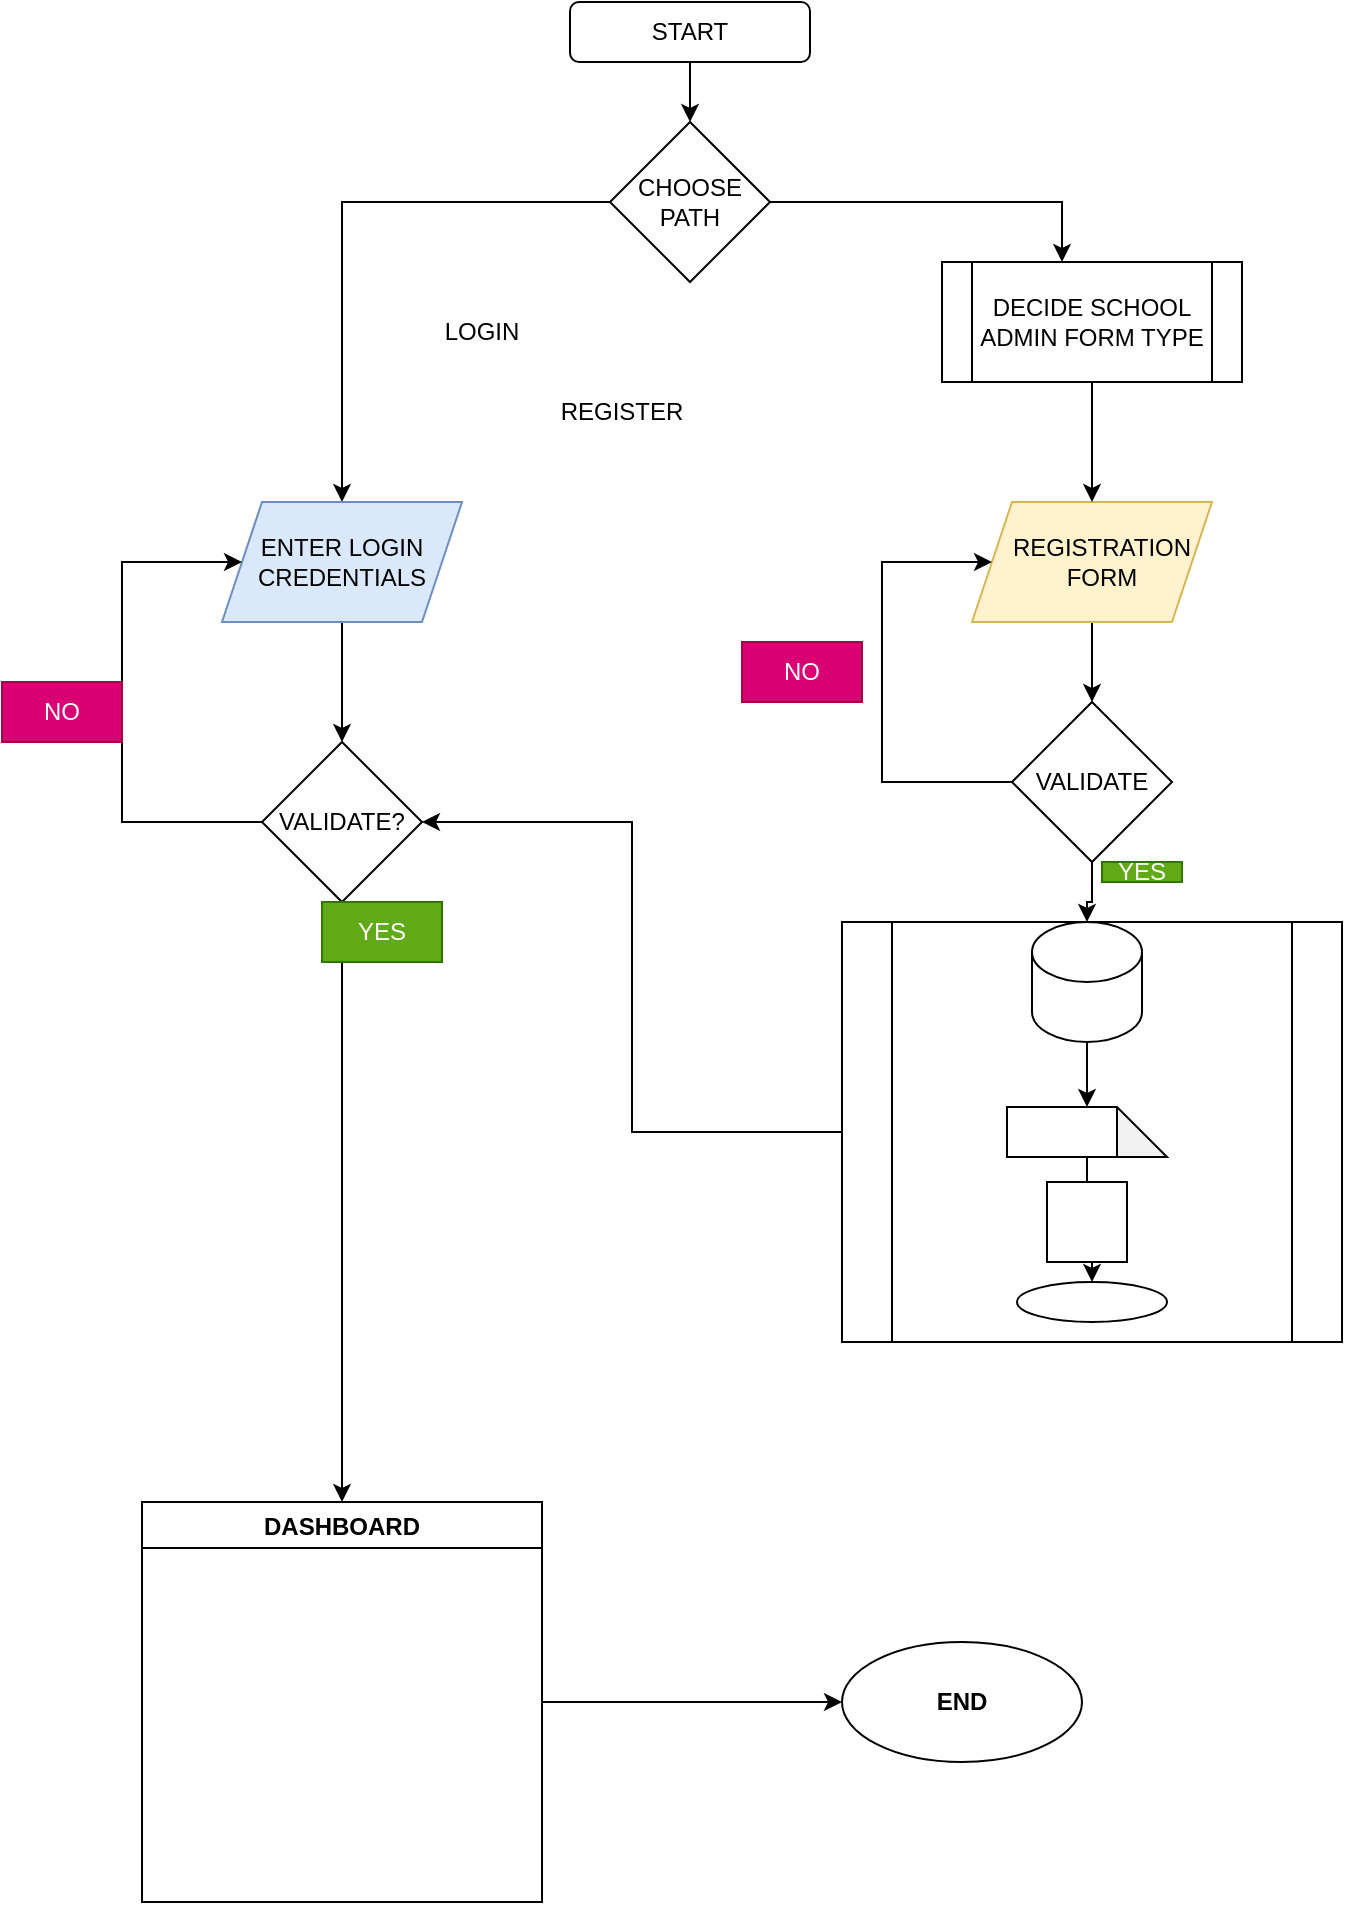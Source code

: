 <mxfile version="20.0.1" type="github">
  <diagram id="C5RBs43oDa-KdzZeNtuy" name="Page-1">
    <mxGraphModel dx="1182" dy="811" grid="1" gridSize="10" guides="1" tooltips="1" connect="1" arrows="1" fold="1" page="1" pageScale="1" pageWidth="827" pageHeight="1169" math="0" shadow="0">
      <root>
        <mxCell id="WIyWlLk6GJQsqaUBKTNV-0" />
        <mxCell id="WIyWlLk6GJQsqaUBKTNV-1" parent="WIyWlLk6GJQsqaUBKTNV-0" />
        <mxCell id="A9E_tX6ic23QGpq4cj3K-45" style="edgeStyle=orthogonalEdgeStyle;rounded=0;orthogonalLoop=1;jettySize=auto;html=1;entryX=1;entryY=0.5;entryDx=0;entryDy=0;" edge="1" parent="WIyWlLk6GJQsqaUBKTNV-1" source="A9E_tX6ic23QGpq4cj3K-35" target="A9E_tX6ic23QGpq4cj3K-18">
          <mxGeometry relative="1" as="geometry" />
        </mxCell>
        <mxCell id="A9E_tX6ic23QGpq4cj3K-35" value="" style="shape=process;whiteSpace=wrap;html=1;backgroundOutline=1;" vertex="1" parent="WIyWlLk6GJQsqaUBKTNV-1">
          <mxGeometry x="450" y="470" width="250" height="210" as="geometry" />
        </mxCell>
        <mxCell id="A9E_tX6ic23QGpq4cj3K-17" style="edgeStyle=orthogonalEdgeStyle;rounded=0;orthogonalLoop=1;jettySize=auto;html=1;entryX=0.5;entryY=0;entryDx=0;entryDy=0;" edge="1" parent="WIyWlLk6GJQsqaUBKTNV-1" source="A9E_tX6ic23QGpq4cj3K-0" target="A9E_tX6ic23QGpq4cj3K-1">
          <mxGeometry relative="1" as="geometry" />
        </mxCell>
        <mxCell id="A9E_tX6ic23QGpq4cj3K-0" value="START" style="rounded=1;whiteSpace=wrap;html=1;" vertex="1" parent="WIyWlLk6GJQsqaUBKTNV-1">
          <mxGeometry x="314" y="10" width="120" height="30" as="geometry" />
        </mxCell>
        <mxCell id="A9E_tX6ic23QGpq4cj3K-5" style="edgeStyle=orthogonalEdgeStyle;rounded=0;orthogonalLoop=1;jettySize=auto;html=1;" edge="1" parent="WIyWlLk6GJQsqaUBKTNV-1" source="A9E_tX6ic23QGpq4cj3K-1" target="A9E_tX6ic23QGpq4cj3K-10">
          <mxGeometry relative="1" as="geometry">
            <Array as="points">
              <mxPoint x="560" y="110" />
            </Array>
          </mxGeometry>
        </mxCell>
        <mxCell id="A9E_tX6ic23QGpq4cj3K-15" style="edgeStyle=orthogonalEdgeStyle;rounded=0;orthogonalLoop=1;jettySize=auto;html=1;entryX=0.5;entryY=0;entryDx=0;entryDy=0;" edge="1" parent="WIyWlLk6GJQsqaUBKTNV-1" source="A9E_tX6ic23QGpq4cj3K-1" target="A9E_tX6ic23QGpq4cj3K-2">
          <mxGeometry relative="1" as="geometry" />
        </mxCell>
        <mxCell id="A9E_tX6ic23QGpq4cj3K-1" value="CHOOSE PATH" style="rhombus;whiteSpace=wrap;html=1;" vertex="1" parent="WIyWlLk6GJQsqaUBKTNV-1">
          <mxGeometry x="334" y="70" width="80" height="80" as="geometry" />
        </mxCell>
        <mxCell id="A9E_tX6ic23QGpq4cj3K-19" value="" style="edgeStyle=orthogonalEdgeStyle;rounded=0;orthogonalLoop=1;jettySize=auto;html=1;" edge="1" parent="WIyWlLk6GJQsqaUBKTNV-1" source="A9E_tX6ic23QGpq4cj3K-2" target="A9E_tX6ic23QGpq4cj3K-18">
          <mxGeometry relative="1" as="geometry" />
        </mxCell>
        <mxCell id="A9E_tX6ic23QGpq4cj3K-2" value="ENTER LOGIN CREDENTIALS" style="shape=parallelogram;perimeter=parallelogramPerimeter;whiteSpace=wrap;html=1;fixedSize=1;fillColor=#dae8fc;strokeColor=#6c8ebf;" vertex="1" parent="WIyWlLk6GJQsqaUBKTNV-1">
          <mxGeometry x="140" y="260" width="120" height="60" as="geometry" />
        </mxCell>
        <mxCell id="A9E_tX6ic23QGpq4cj3K-26" style="edgeStyle=orthogonalEdgeStyle;rounded=0;orthogonalLoop=1;jettySize=auto;html=1;" edge="1" parent="WIyWlLk6GJQsqaUBKTNV-1" source="A9E_tX6ic23QGpq4cj3K-3" target="A9E_tX6ic23QGpq4cj3K-25">
          <mxGeometry relative="1" as="geometry" />
        </mxCell>
        <mxCell id="A9E_tX6ic23QGpq4cj3K-3" value="" style="shape=parallelogram;perimeter=parallelogramPerimeter;whiteSpace=wrap;html=1;fixedSize=1;fillColor=#fff2cc;strokeColor=#d6b656;" vertex="1" parent="WIyWlLk6GJQsqaUBKTNV-1">
          <mxGeometry x="515" y="260" width="120" height="60" as="geometry" />
        </mxCell>
        <mxCell id="A9E_tX6ic23QGpq4cj3K-9" value="REGISTER" style="text;html=1;strokeColor=none;fillColor=none;align=center;verticalAlign=middle;whiteSpace=wrap;rounded=0;" vertex="1" parent="WIyWlLk6GJQsqaUBKTNV-1">
          <mxGeometry x="310" y="200" width="60" height="30" as="geometry" />
        </mxCell>
        <mxCell id="A9E_tX6ic23QGpq4cj3K-11" value="" style="edgeStyle=orthogonalEdgeStyle;rounded=0;orthogonalLoop=1;jettySize=auto;html=1;" edge="1" parent="WIyWlLk6GJQsqaUBKTNV-1" source="A9E_tX6ic23QGpq4cj3K-10" target="A9E_tX6ic23QGpq4cj3K-3">
          <mxGeometry relative="1" as="geometry" />
        </mxCell>
        <mxCell id="A9E_tX6ic23QGpq4cj3K-10" value="DECIDE SCHOOL ADMIN FORM TYPE" style="shape=process;whiteSpace=wrap;html=1;backgroundOutline=1;" vertex="1" parent="WIyWlLk6GJQsqaUBKTNV-1">
          <mxGeometry x="500" y="140" width="150" height="60" as="geometry" />
        </mxCell>
        <mxCell id="A9E_tX6ic23QGpq4cj3K-14" value="REGISTRATION FORM" style="text;html=1;strokeColor=none;fillColor=none;align=center;verticalAlign=middle;whiteSpace=wrap;rounded=0;" vertex="1" parent="WIyWlLk6GJQsqaUBKTNV-1">
          <mxGeometry x="550" y="275" width="60" height="30" as="geometry" />
        </mxCell>
        <mxCell id="A9E_tX6ic23QGpq4cj3K-16" value="LOGIN" style="text;html=1;strokeColor=none;fillColor=none;align=center;verticalAlign=middle;whiteSpace=wrap;rounded=0;" vertex="1" parent="WIyWlLk6GJQsqaUBKTNV-1">
          <mxGeometry x="240" y="160" width="60" height="30" as="geometry" />
        </mxCell>
        <mxCell id="A9E_tX6ic23QGpq4cj3K-20" style="edgeStyle=orthogonalEdgeStyle;rounded=0;orthogonalLoop=1;jettySize=auto;html=1;" edge="1" parent="WIyWlLk6GJQsqaUBKTNV-1" source="A9E_tX6ic23QGpq4cj3K-18" target="A9E_tX6ic23QGpq4cj3K-2">
          <mxGeometry relative="1" as="geometry">
            <mxPoint x="100" y="340" as="targetPoint" />
            <Array as="points">
              <mxPoint x="90" y="420" />
              <mxPoint x="90" y="290" />
            </Array>
          </mxGeometry>
        </mxCell>
        <mxCell id="A9E_tX6ic23QGpq4cj3K-22" style="edgeStyle=orthogonalEdgeStyle;rounded=0;orthogonalLoop=1;jettySize=auto;html=1;entryX=0.5;entryY=0;entryDx=0;entryDy=0;" edge="1" parent="WIyWlLk6GJQsqaUBKTNV-1" source="A9E_tX6ic23QGpq4cj3K-18" target="A9E_tX6ic23QGpq4cj3K-21">
          <mxGeometry relative="1" as="geometry" />
        </mxCell>
        <mxCell id="A9E_tX6ic23QGpq4cj3K-18" value="VALIDATE?&lt;br&gt;" style="rhombus;whiteSpace=wrap;html=1;" vertex="1" parent="WIyWlLk6GJQsqaUBKTNV-1">
          <mxGeometry x="160" y="380" width="80" height="80" as="geometry" />
        </mxCell>
        <mxCell id="A9E_tX6ic23QGpq4cj3K-24" value="" style="edgeStyle=orthogonalEdgeStyle;rounded=0;orthogonalLoop=1;jettySize=auto;html=1;" edge="1" parent="WIyWlLk6GJQsqaUBKTNV-1" source="A9E_tX6ic23QGpq4cj3K-21" target="A9E_tX6ic23QGpq4cj3K-23">
          <mxGeometry relative="1" as="geometry" />
        </mxCell>
        <mxCell id="A9E_tX6ic23QGpq4cj3K-21" value="DASHBOARD" style="swimlane;startSize=23;" vertex="1" parent="WIyWlLk6GJQsqaUBKTNV-1">
          <mxGeometry x="100" y="760" width="200" height="200" as="geometry" />
        </mxCell>
        <mxCell id="A9E_tX6ic23QGpq4cj3K-23" value="END" style="ellipse;whiteSpace=wrap;html=1;fontStyle=1;startSize=23;" vertex="1" parent="WIyWlLk6GJQsqaUBKTNV-1">
          <mxGeometry x="450" y="830" width="120" height="60" as="geometry" />
        </mxCell>
        <mxCell id="A9E_tX6ic23QGpq4cj3K-28" value="" style="edgeStyle=orthogonalEdgeStyle;rounded=0;orthogonalLoop=1;jettySize=auto;html=1;" edge="1" parent="WIyWlLk6GJQsqaUBKTNV-1" source="A9E_tX6ic23QGpq4cj3K-25" target="A9E_tX6ic23QGpq4cj3K-27">
          <mxGeometry relative="1" as="geometry" />
        </mxCell>
        <mxCell id="A9E_tX6ic23QGpq4cj3K-29" style="edgeStyle=orthogonalEdgeStyle;rounded=0;orthogonalLoop=1;jettySize=auto;html=1;entryX=0;entryY=0.5;entryDx=0;entryDy=0;" edge="1" parent="WIyWlLk6GJQsqaUBKTNV-1" source="A9E_tX6ic23QGpq4cj3K-25" target="A9E_tX6ic23QGpq4cj3K-3">
          <mxGeometry relative="1" as="geometry">
            <Array as="points">
              <mxPoint x="470" y="400" />
              <mxPoint x="470" y="290" />
            </Array>
          </mxGeometry>
        </mxCell>
        <mxCell id="A9E_tX6ic23QGpq4cj3K-25" value="VALIDATE" style="rhombus;whiteSpace=wrap;html=1;" vertex="1" parent="WIyWlLk6GJQsqaUBKTNV-1">
          <mxGeometry x="535" y="360" width="80" height="80" as="geometry" />
        </mxCell>
        <mxCell id="A9E_tX6ic23QGpq4cj3K-36" value="" style="edgeStyle=orthogonalEdgeStyle;rounded=0;orthogonalLoop=1;jettySize=auto;html=1;" edge="1" parent="WIyWlLk6GJQsqaUBKTNV-1" source="A9E_tX6ic23QGpq4cj3K-27" target="A9E_tX6ic23QGpq4cj3K-34">
          <mxGeometry relative="1" as="geometry" />
        </mxCell>
        <mxCell id="A9E_tX6ic23QGpq4cj3K-27" value="" style="shape=cylinder3;whiteSpace=wrap;html=1;boundedLbl=1;backgroundOutline=1;size=15;" vertex="1" parent="WIyWlLk6GJQsqaUBKTNV-1">
          <mxGeometry x="545" y="470" width="55" height="60" as="geometry" />
        </mxCell>
        <mxCell id="A9E_tX6ic23QGpq4cj3K-30" value="NO" style="text;html=1;strokeColor=#A50040;fillColor=#d80073;align=center;verticalAlign=middle;whiteSpace=wrap;rounded=0;fontColor=#ffffff;" vertex="1" parent="WIyWlLk6GJQsqaUBKTNV-1">
          <mxGeometry x="30" y="350" width="60" height="30" as="geometry" />
        </mxCell>
        <mxCell id="A9E_tX6ic23QGpq4cj3K-31" value="YES" style="text;html=1;strokeColor=#2D7600;fillColor=#60a917;align=center;verticalAlign=middle;whiteSpace=wrap;rounded=0;fontColor=#ffffff;" vertex="1" parent="WIyWlLk6GJQsqaUBKTNV-1">
          <mxGeometry x="190" y="460" width="60" height="30" as="geometry" />
        </mxCell>
        <mxCell id="A9E_tX6ic23QGpq4cj3K-32" value="NO" style="text;html=1;strokeColor=#A50040;fillColor=#d80073;align=center;verticalAlign=middle;whiteSpace=wrap;rounded=0;fontColor=#ffffff;" vertex="1" parent="WIyWlLk6GJQsqaUBKTNV-1">
          <mxGeometry x="400" y="330" width="60" height="30" as="geometry" />
        </mxCell>
        <mxCell id="A9E_tX6ic23QGpq4cj3K-33" value="YES" style="text;html=1;strokeColor=#2D7600;fillColor=#60a917;align=center;verticalAlign=middle;whiteSpace=wrap;rounded=0;fontColor=#ffffff;" vertex="1" parent="WIyWlLk6GJQsqaUBKTNV-1">
          <mxGeometry x="580" y="440" width="40" height="10" as="geometry" />
        </mxCell>
        <mxCell id="A9E_tX6ic23QGpq4cj3K-38" style="edgeStyle=orthogonalEdgeStyle;rounded=0;orthogonalLoop=1;jettySize=auto;html=1;" edge="1" parent="WIyWlLk6GJQsqaUBKTNV-1" source="A9E_tX6ic23QGpq4cj3K-34" target="A9E_tX6ic23QGpq4cj3K-37">
          <mxGeometry relative="1" as="geometry" />
        </mxCell>
        <mxCell id="A9E_tX6ic23QGpq4cj3K-34" value="" style="shape=note;whiteSpace=wrap;html=1;backgroundOutline=1;darkOpacity=0.05;" vertex="1" parent="WIyWlLk6GJQsqaUBKTNV-1">
          <mxGeometry x="532.5" y="562.5" width="80" height="25" as="geometry" />
        </mxCell>
        <mxCell id="A9E_tX6ic23QGpq4cj3K-37" value="" style="ellipse;whiteSpace=wrap;html=1;" vertex="1" parent="WIyWlLk6GJQsqaUBKTNV-1">
          <mxGeometry x="537.5" y="650" width="75" height="20" as="geometry" />
        </mxCell>
        <mxCell id="A9E_tX6ic23QGpq4cj3K-39" value="" style="whiteSpace=wrap;html=1;aspect=fixed;" vertex="1" parent="WIyWlLk6GJQsqaUBKTNV-1">
          <mxGeometry x="552.5" y="600" width="40" height="40" as="geometry" />
        </mxCell>
      </root>
    </mxGraphModel>
  </diagram>
</mxfile>

